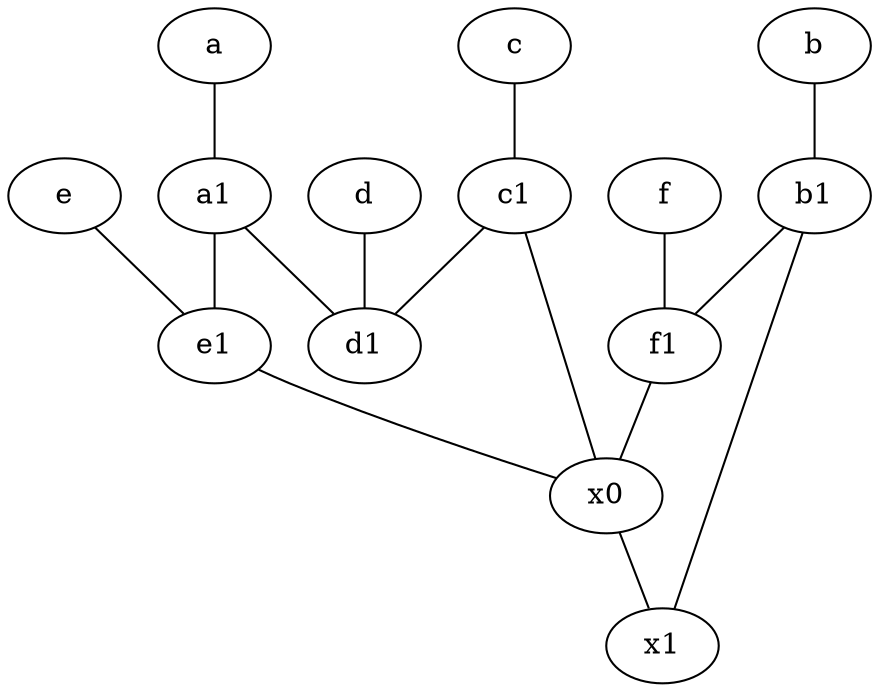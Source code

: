 graph {
	node [labelfontsize=50]
	x1 [labelfontsize=50]
	b1 [labelfontsize=50 pos="9,4!"]
	a1 [labelfontsize=50 pos="8,3!"]
	c [labelfontsize=50 pos="4.5,2!"]
	c1 [labelfontsize=50 pos="4.5,3!"]
	f1 [labelfontsize=50 pos="3,8!"]
	b [labelfontsize=50 pos="10,4!"]
	x0 [labelfontsize=50]
	d [labelfontsize=50 pos="2,5!"]
	a [labelfontsize=50 pos="8,2!"]
	f [labelfontsize=50 pos="3,9!"]
	e1 [labelfontsize=50 pos="7,7!"]
	d1 [labelfontsize=50 pos="3,5!"]
	e [labelfontsize=50 pos="7,9!"]
	d -- d1
	c -- c1
	f1 -- x0
	a1 -- d1
	a -- a1
	b1 -- f1
	b1 -- x1
	b -- b1
	f -- f1
	e -- e1
	e1 -- x0
	x0 -- x1
	c1 -- d1
	c1 -- x0
	a1 -- e1
}
